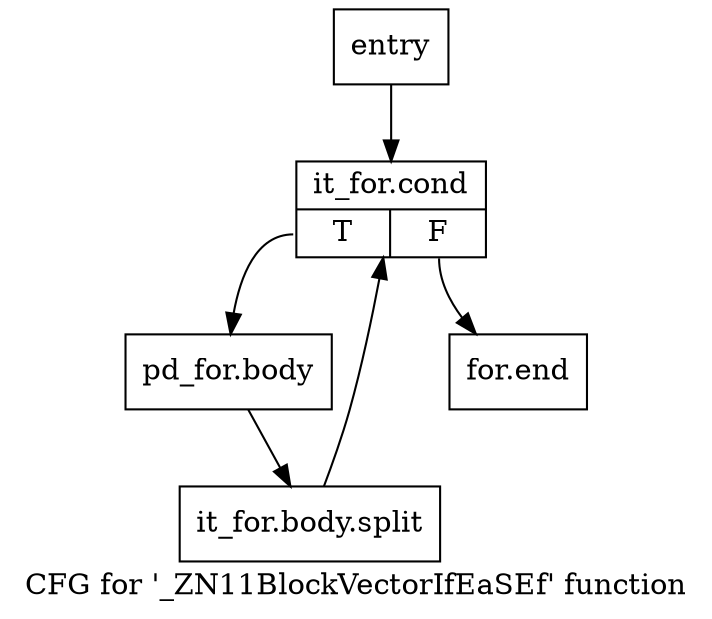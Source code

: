 digraph "CFG for '_ZN11BlockVectorIfEaSEf' function" {
	label="CFG for '_ZN11BlockVectorIfEaSEf' function";

	Node0x2ee82d0 [shape=record,label="{entry}"];
	Node0x2ee82d0 -> Node0x2ee8320;
	Node0x2ee8320 [shape=record,label="{it_for.cond|{<s0>T|<s1>F}}"];
	Node0x2ee8320:s0 -> Node0x2ee8370;
	Node0x2ee8320:s1 -> Node0x2ee83c0;
	Node0x2ee8370 [shape=record,label="{pd_for.body}"];
	Node0x2ee8370 -> Node0x7e75920;
	Node0x7e75920 [shape=record,label="{it_for.body.split}"];
	Node0x7e75920 -> Node0x2ee8320;
	Node0x2ee83c0 [shape=record,label="{for.end}"];
}
